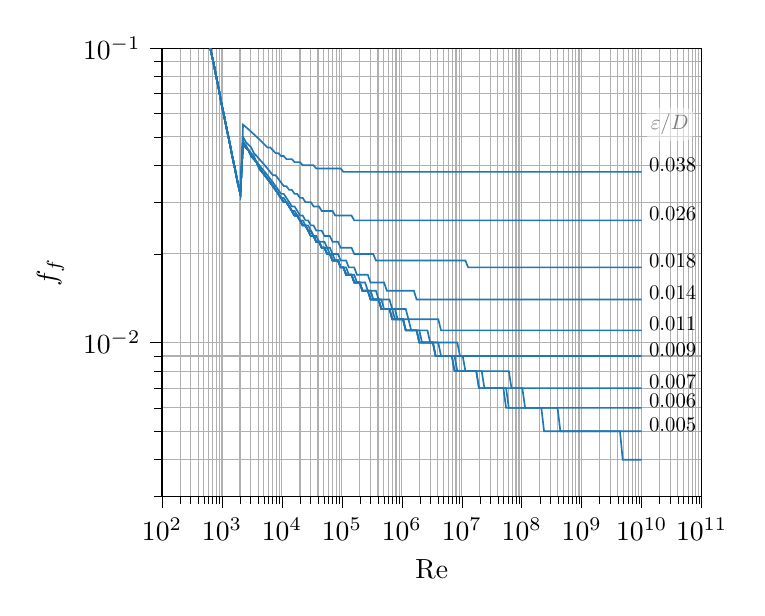 % This file was created by tikzplotlib v0.9.2.
\begin{tikzpicture}

\definecolor{color0}{rgb}{0.122,0.467,0.706}

\begin{axis}[
log basis x={10},
log basis y={10},
tick align=outside,
tick pos=left,
x grid style={white!69.02!black},
xlabel={Re},
xmajorgrids,
xmin=100, xmax=100000000000,
xminorgrids,
xmode=log,
xtick style={color=black},
y grid style={white!69.02!black},
ylabel={\(\displaystyle f_f\)},
ymajorgrids,
ymin=0.003, ymax=0.1,
yminorgrids,
ymode=log,
ytick style={color=black}
]
\addplot [semithick, color0]
table {%
10 6.4
11.098 5.767
12.316 5.197
13.667 4.683
15.167 4.22
16.832 3.802
18.679 3.426
20.729 3.087
23.004 2.782
25.529 2.507
28.331 2.259
31.44 2.036
34.891 1.834
38.72 1.653
42.97 1.489
47.686 1.342
52.92 1.209
58.728 1.09
65.173 0.982
72.326 0.885
80.264 0.797
89.074 0.719
98.85 0.647
109.699 0.583
121.738 0.526
135.099 0.474
149.927 0.427
166.382 0.385
184.642 0.347
204.907 0.312
227.397 0.281
252.354 0.254
280.05 0.229
310.787 0.206
344.896 0.186
382.749 0.167
424.757 0.151
471.375 0.136
523.11 0.122
580.523 0.11
644.236 0.099
714.943 0.09
793.41 0.081
880.488 0.073
977.124 0.065
1084.366 0.059
1203.378 0.053
1335.452 0.048
1482.021 0.043
1644.676 0.039
1825.183 0.035
2025.502 0.032
2247.806 0.048
2494.508 0.046
2768.287 0.045
3072.113 0.043
3409.285 0.042
3783.463 0.041
4198.707 0.039
4659.526 0.038
5170.92 0.037
5738.442 0.036
6368.25 0.035
7067.181 0.034
7842.822 0.033
8703.591 0.032
9658.832 0.031
10718.913 0.03
11895.341 0.03
13200.884 0.029
14649.714 0.028
16257.557 0.027
18041.864 0.027
20022.004 0.026
22219.469 0.025
24658.111 0.025
27364.4 0.024
30367.711 0.023
33700.643 0.023
37399.373 0.022
41504.048 0.022
46059.22 0.021
51114.335 0.021
56724.261 0.02
62949.89 0.02
69858.797 0.019
77525.975 0.019
86034.644 0.019
95477.161 0.018
105956.018 0.018
117584.955 0.017
130490.198 0.017
144811.823 0.017
160705.282 0.016
178343.088 0.016
197916.687 0.016
219638.537 0.015
243744.415 0.015
270495.973 0.015
300183.581 0.014
333129.479 0.014
369691.271 0.014
410265.811 0.014
455293.507 0.013
505263.107 0.013
560716.994 0.013
622257.084 0.013
690551.352 0.012
766341.087 0.012
850448.934 0.012
943787.828 0.012
1047370.898 0.012
1162322.469 0.011
1289890.261 0.011
1431458.938 0.011
1588565.129 0.011
1762914.118 0.011
1956398.344 0.01
2171117.946 0.01
2409403.56 0.01
2673841.616 0.01
2967302.408 0.01
3292971.255 0.01
3654383.071 0.009
4055460.736 0.009
4500557.676 0.009
4994505.116 0.009
5542664.521 0.009
6150985.789 0.009
6826071.834 0.009
7575250.259 0.008
8406652.886 0.008
9329304.026 0.008
10353218.433 0.008
11489510.002 0.008
12750512.407 0.008
14149912.974 0.008
15702901.247 0.008
17426333.86 0.008
19338917.505 0.007
21461411.979 0.007
23816855.52 0.007
26430814.87 0.007
29331662.784 0.007
32550885.998 0.007
36123426.997 0.007
40088063.289 0.007
44487828.311 0.007
49370478.528 0.007
54789011.796 0.006
60802242.616 0.006
67475440.531 0.006
74881038.576 0.006
83099419.494 0.006
92219788.233 0.006
102341140.211 0.006
113573335.834 0.006
126038292.968 0.006
139871310.265 0.006
155222535.743 0.006
172258596.54 0.006
191164407.539 0.006
212145178.491 0.006
235428641.432 0.005
261267522.556 0.005
289942285.388 0.005
321764175.025 0.005
357078596.49 0.005
396268863.87 0.005
439760360.93 0.005
488025158.365 0.005
541587137.808 0.005
601027678.207 0.005
666991966.303 0.005
740195999.692 0.005
821434358.492 0.005
911588829.975 0.005
1011637979.766 0.005
1122667773.511 0.005
1245883364.295 0.005
1382622173.765 0.005
1534368408.93 0.005
1702769172.226 0.005
1889652339.691 0.005
2097046401.323 0.005
2327202478.96 0.005
2582618760.683 0.005
2866067616.948 0.005
3180625692.794 0.005
3529707302.731 0.005
3917101490.809 0.005
4347013158.125 0.005
4824108704.165 0.004
5353566677.411 0.004
5941133984.965 0.004
6593188271.334 0.004
7316807143.427 0.004
8119844993.184 0.004
9011018251.665 0.004
10000000000 0.004
};
\addplot [semithick, color0]
table {%
10 6.4
11.098 5.767
12.316 5.197
13.667 4.683
15.167 4.22
16.832 3.802
18.679 3.426
20.729 3.087
23.004 2.782
25.529 2.507
28.331 2.259
31.44 2.036
34.891 1.834
38.72 1.653
42.97 1.489
47.686 1.342
52.92 1.209
58.728 1.09
65.173 0.982
72.326 0.885
80.264 0.797
89.074 0.719
98.85 0.647
109.699 0.583
121.738 0.526
135.099 0.474
149.927 0.427
166.382 0.385
184.642 0.347
204.907 0.312
227.397 0.281
252.354 0.254
280.05 0.229
310.787 0.206
344.896 0.186
382.749 0.167
424.757 0.151
471.375 0.136
523.11 0.122
580.523 0.11
644.236 0.099
714.943 0.09
793.41 0.081
880.488 0.073
977.124 0.065
1084.366 0.059
1203.378 0.053
1335.452 0.048
1482.021 0.043
1644.676 0.039
1825.183 0.035
2025.502 0.032
2247.806 0.048
2494.508 0.046
2768.287 0.045
3072.113 0.043
3409.285 0.042
3783.463 0.041
4198.707 0.039
4659.526 0.038
5170.92 0.037
5738.442 0.036
6368.25 0.035
7067.181 0.034
7842.822 0.033
8703.591 0.032
9658.832 0.031
10718.913 0.03
11895.341 0.03
13200.884 0.029
14649.714 0.028
16257.557 0.027
18041.864 0.027
20022.004 0.026
22219.469 0.025
24658.111 0.025
27364.4 0.024
30367.711 0.023
33700.643 0.023
37399.373 0.022
41504.048 0.022
46059.22 0.021
51114.335 0.021
56724.261 0.02
62949.89 0.02
69858.797 0.019
77525.975 0.019
86034.644 0.019
95477.161 0.018
105956.018 0.018
117584.955 0.017
130490.198 0.017
144811.823 0.017
160705.282 0.016
178343.088 0.016
197916.687 0.016
219638.537 0.015
243744.415 0.015
270495.973 0.015
300183.581 0.014
333129.479 0.014
369691.271 0.014
410265.811 0.014
455293.507 0.013
505263.107 0.013
560716.994 0.013
622257.084 0.013
690551.352 0.012
766341.087 0.012
850448.934 0.012
943787.828 0.012
1047370.898 0.012
1162322.469 0.011
1289890.261 0.011
1431458.938 0.011
1588565.129 0.011
1762914.118 0.011
1956398.344 0.01
2171117.946 0.01
2409403.56 0.01
2673841.616 0.01
2967302.408 0.01
3292971.255 0.01
3654383.071 0.009
4055460.736 0.009
4500557.676 0.009
4994505.116 0.009
5542664.521 0.009
6150985.789 0.009
6826071.834 0.009
7575250.259 0.008
8406652.886 0.008
9329304.026 0.008
10353218.433 0.008
11489510.002 0.008
12750512.407 0.008
14149912.974 0.008
15702901.247 0.008
17426333.86 0.008
19338917.505 0.007
21461411.979 0.007
23816855.52 0.007
26430814.87 0.007
29331662.784 0.007
32550885.998 0.007
36123426.997 0.007
40088063.289 0.007
44487828.311 0.007
49370478.528 0.007
54789011.796 0.007
60802242.616 0.006
67475440.531 0.006
74881038.576 0.006
83099419.494 0.006
92219788.233 0.006
102341140.211 0.006
113573335.834 0.006
126038292.968 0.006
139871310.265 0.006
155222535.743 0.006
172258596.54 0.006
191164407.539 0.006
212145178.491 0.006
235428641.432 0.006
261267522.556 0.006
289942285.388 0.006
321764175.025 0.006
357078596.49 0.006
396268863.87 0.006
439760360.93 0.005
488025158.365 0.005
541587137.808 0.005
601027678.207 0.005
666991966.303 0.005
740195999.692 0.005
821434358.492 0.005
911588829.975 0.005
1011637979.766 0.005
1122667773.511 0.005
1245883364.295 0.005
1382622173.765 0.005
1534368408.93 0.005
1702769172.226 0.005
1889652339.691 0.005
2097046401.323 0.005
2327202478.96 0.005
2582618760.683 0.005
2866067616.948 0.005
3180625692.794 0.005
3529707302.731 0.005
3917101490.809 0.005
4347013158.125 0.005
4824108704.165 0.005
5353566677.411 0.005
5941133984.965 0.005
6593188271.334 0.005
7316807143.427 0.005
8119844993.184 0.005
9011018251.665 0.005
10000000000 0.005
};
\addplot [semithick, color0]
table {%
10 6.4
11.098 5.767
12.316 5.197
13.667 4.683
15.167 4.22
16.832 3.802
18.679 3.426
20.729 3.087
23.004 2.782
25.529 2.507
28.331 2.259
31.44 2.036
34.891 1.834
38.72 1.653
42.97 1.489
47.686 1.342
52.92 1.209
58.728 1.09
65.173 0.982
72.326 0.885
80.264 0.797
89.074 0.719
98.85 0.647
109.699 0.583
121.738 0.526
135.099 0.474
149.927 0.427
166.382 0.385
184.642 0.347
204.907 0.312
227.397 0.281
252.354 0.254
280.05 0.229
310.787 0.206
344.896 0.186
382.749 0.167
424.757 0.151
471.375 0.136
523.11 0.122
580.523 0.11
644.236 0.099
714.943 0.09
793.41 0.081
880.488 0.073
977.124 0.065
1084.366 0.059
1203.378 0.053
1335.452 0.048
1482.021 0.043
1644.676 0.039
1825.183 0.035
2025.502 0.032
2247.806 0.048
2494.508 0.046
2768.287 0.045
3072.113 0.043
3409.285 0.042
3783.463 0.041
4198.707 0.039
4659.526 0.038
5170.92 0.037
5738.442 0.036
6368.25 0.035
7067.181 0.034
7842.822 0.033
8703.591 0.032
9658.832 0.031
10718.913 0.03
11895.341 0.03
13200.884 0.029
14649.714 0.028
16257.557 0.027
18041.864 0.027
20022.004 0.026
22219.469 0.025
24658.111 0.025
27364.4 0.024
30367.711 0.023
33700.643 0.023
37399.373 0.022
41504.048 0.022
46059.22 0.021
51114.335 0.021
56724.261 0.02
62949.89 0.02
69858.797 0.019
77525.975 0.019
86034.644 0.019
95477.161 0.018
105956.018 0.018
117584.955 0.017
130490.198 0.017
144811.823 0.017
160705.282 0.016
178343.088 0.016
197916.687 0.016
219638.537 0.015
243744.415 0.015
270495.973 0.015
300183.581 0.014
333129.479 0.014
369691.271 0.014
410265.811 0.014
455293.507 0.013
505263.107 0.013
560716.994 0.013
622257.084 0.013
690551.352 0.012
766341.087 0.012
850448.934 0.012
943787.828 0.012
1047370.898 0.012
1162322.469 0.011
1289890.261 0.011
1431458.938 0.011
1588565.129 0.011
1762914.118 0.011
1956398.344 0.01
2171117.946 0.01
2409403.56 0.01
2673841.616 0.01
2967302.408 0.01
3292971.255 0.01
3654383.071 0.009
4055460.736 0.009
4500557.676 0.009
4994505.116 0.009
5542664.521 0.009
6150985.789 0.009
6826071.834 0.009
7575250.259 0.009
8406652.886 0.008
9329304.026 0.008
10353218.433 0.008
11489510.002 0.008
12750512.407 0.008
14149912.974 0.008
15702901.247 0.008
17426333.86 0.008
19338917.505 0.008
21461411.979 0.008
23816855.52 0.007
26430814.87 0.007
29331662.784 0.007
32550885.998 0.007
36123426.997 0.007
40088063.289 0.007
44487828.311 0.007
49370478.528 0.007
54789011.796 0.007
60802242.616 0.007
67475440.531 0.007
74881038.576 0.007
83099419.494 0.007
92219788.233 0.007
102341140.211 0.007
113573335.834 0.006
126038292.968 0.006
139871310.265 0.006
155222535.743 0.006
172258596.54 0.006
191164407.539 0.006
212145178.491 0.006
235428641.432 0.006
261267522.556 0.006
289942285.388 0.006
321764175.025 0.006
357078596.49 0.006
396268863.87 0.006
439760360.93 0.006
488025158.365 0.006
541587137.808 0.006
601027678.207 0.006
666991966.303 0.006
740195999.692 0.006
821434358.492 0.006
911588829.975 0.006
1011637979.766 0.006
1122667773.511 0.006
1245883364.295 0.006
1382622173.765 0.006
1534368408.93 0.006
1702769172.226 0.006
1889652339.691 0.006
2097046401.323 0.006
2327202478.96 0.006
2582618760.683 0.006
2866067616.948 0.006
3180625692.794 0.006
3529707302.731 0.006
3917101490.809 0.006
4347013158.125 0.006
4824108704.165 0.006
5353566677.411 0.006
5941133984.965 0.006
6593188271.334 0.006
7316807143.427 0.006
8119844993.184 0.006
9011018251.665 0.006
10000000000 0.006
};
\addplot [semithick, color0]
table {%
10 6.4
11.098 5.767
12.316 5.197
13.667 4.683
15.167 4.22
16.832 3.802
18.679 3.426
20.729 3.087
23.004 2.782
25.529 2.507
28.331 2.259
31.44 2.036
34.891 1.834
38.72 1.653
42.97 1.489
47.686 1.342
52.92 1.209
58.728 1.09
65.173 0.982
72.326 0.885
80.264 0.797
89.074 0.719
98.85 0.647
109.699 0.583
121.738 0.526
135.099 0.474
149.927 0.427
166.382 0.385
184.642 0.347
204.907 0.312
227.397 0.281
252.354 0.254
280.05 0.229
310.787 0.206
344.896 0.186
382.749 0.167
424.757 0.151
471.375 0.136
523.11 0.122
580.523 0.11
644.236 0.099
714.943 0.09
793.41 0.081
880.488 0.073
977.124 0.065
1084.366 0.059
1203.378 0.053
1335.452 0.048
1482.021 0.043
1644.676 0.039
1825.183 0.035
2025.502 0.032
2247.806 0.048
2494.508 0.046
2768.287 0.045
3072.113 0.043
3409.285 0.042
3783.463 0.041
4198.707 0.039
4659.526 0.038
5170.92 0.037
5738.442 0.036
6368.25 0.035
7067.181 0.034
7842.822 0.033
8703.591 0.032
9658.832 0.031
10718.913 0.03
11895.341 0.03
13200.884 0.029
14649.714 0.028
16257.557 0.027
18041.864 0.027
20022.004 0.026
22219.469 0.025
24658.111 0.025
27364.4 0.024
30367.711 0.023
33700.643 0.023
37399.373 0.022
41504.048 0.022
46059.22 0.021
51114.335 0.021
56724.261 0.02
62949.89 0.02
69858.797 0.019
77525.975 0.019
86034.644 0.019
95477.161 0.018
105956.018 0.018
117584.955 0.017
130490.198 0.017
144811.823 0.017
160705.282 0.016
178343.088 0.016
197916.687 0.016
219638.537 0.015
243744.415 0.015
270495.973 0.015
300183.581 0.015
333129.479 0.014
369691.271 0.014
410265.811 0.014
455293.507 0.013
505263.107 0.013
560716.994 0.013
622257.084 0.013
690551.352 0.013
766341.087 0.012
850448.934 0.012
943787.828 0.012
1047370.898 0.012
1162322.469 0.011
1289890.261 0.011
1431458.938 0.011
1588565.129 0.011
1762914.118 0.011
1956398.344 0.011
2171117.946 0.01
2409403.56 0.01
2673841.616 0.01
2967302.408 0.01
3292971.255 0.01
3654383.071 0.01
4055460.736 0.01
4500557.676 0.009
4994505.116 0.009
5542664.521 0.009
6150985.789 0.009
6826071.834 0.009
7575250.259 0.009
8406652.886 0.009
9329304.026 0.009
10353218.433 0.009
11489510.002 0.008
12750512.407 0.008
14149912.974 0.008
15702901.247 0.008
17426333.86 0.008
19338917.505 0.008
21461411.979 0.008
23816855.52 0.008
26430814.87 0.008
29331662.784 0.008
32550885.998 0.008
36123426.997 0.008
40088063.289 0.008
44487828.311 0.008
49370478.528 0.008
54789011.796 0.008
60802242.616 0.008
67475440.531 0.007
74881038.576 0.007
83099419.494 0.007
92219788.233 0.007
102341140.211 0.007
113573335.834 0.007
126038292.968 0.007
139871310.265 0.007
155222535.743 0.007
172258596.54 0.007
191164407.539 0.007
212145178.491 0.007
235428641.432 0.007
261267522.556 0.007
289942285.388 0.007
321764175.025 0.007
357078596.49 0.007
396268863.87 0.007
439760360.93 0.007
488025158.365 0.007
541587137.808 0.007
601027678.207 0.007
666991966.303 0.007
740195999.692 0.007
821434358.492 0.007
911588829.975 0.007
1011637979.766 0.007
1122667773.511 0.007
1245883364.295 0.007
1382622173.765 0.007
1534368408.93 0.007
1702769172.226 0.007
1889652339.691 0.007
2097046401.323 0.007
2327202478.96 0.007
2582618760.683 0.007
2866067616.948 0.007
3180625692.794 0.007
3529707302.731 0.007
3917101490.809 0.007
4347013158.125 0.007
4824108704.165 0.007
5353566677.411 0.007
5941133984.965 0.007
6593188271.334 0.007
7316807143.427 0.007
8119844993.184 0.007
9011018251.665 0.007
10000000000 0.007
};
\addplot [semithick, color0]
table {%
10 6.4
11.098 5.767
12.316 5.197
13.667 4.683
15.167 4.22
16.832 3.802
18.679 3.426
20.729 3.087
23.004 2.782
25.529 2.507
28.331 2.259
31.44 2.036
34.891 1.834
38.72 1.653
42.97 1.489
47.686 1.342
52.92 1.209
58.728 1.09
65.173 0.982
72.326 0.885
80.264 0.797
89.074 0.719
98.85 0.647
109.699 0.583
121.738 0.526
135.099 0.474
149.927 0.427
166.382 0.385
184.642 0.347
204.907 0.312
227.397 0.281
252.354 0.254
280.05 0.229
310.787 0.206
344.896 0.186
382.749 0.167
424.757 0.151
471.375 0.136
523.11 0.122
580.523 0.11
644.236 0.099
714.943 0.09
793.41 0.081
880.488 0.073
977.124 0.065
1084.366 0.059
1203.378 0.053
1335.452 0.048
1482.021 0.043
1644.676 0.039
1825.183 0.035
2025.502 0.032
2247.806 0.048
2494.508 0.046
2768.287 0.045
3072.113 0.043
3409.285 0.042
3783.463 0.041
4198.707 0.039
4659.526 0.038
5170.92 0.037
5738.442 0.036
6368.25 0.035
7067.181 0.034
7842.822 0.033
8703.591 0.032
9658.832 0.031
10718.913 0.03
11895.341 0.03
13200.884 0.029
14649.714 0.028
16257.557 0.027
18041.864 0.027
20022.004 0.026
22219.469 0.025
24658.111 0.025
27364.4 0.024
30367.711 0.023
33700.643 0.023
37399.373 0.022
41504.048 0.022
46059.22 0.021
51114.335 0.021
56724.261 0.02
62949.89 0.02
69858.797 0.019
77525.975 0.019
86034.644 0.019
95477.161 0.018
105956.018 0.018
117584.955 0.017
130490.198 0.017
144811.823 0.017
160705.282 0.016
178343.088 0.016
197916.687 0.016
219638.537 0.015
243744.415 0.015
270495.973 0.015
300183.581 0.015
333129.479 0.014
369691.271 0.014
410265.811 0.014
455293.507 0.014
505263.107 0.013
560716.994 0.013
622257.084 0.013
690551.352 0.013
766341.087 0.013
850448.934 0.012
943787.828 0.012
1047370.898 0.012
1162322.469 0.012
1289890.261 0.012
1431458.938 0.011
1588565.129 0.011
1762914.118 0.011
1956398.344 0.011
2171117.946 0.011
2409403.56 0.011
2673841.616 0.011
2967302.408 0.01
3292971.255 0.01
3654383.071 0.01
4055460.736 0.01
4500557.676 0.01
4994505.116 0.01
5542664.521 0.01
6150985.789 0.01
6826071.834 0.01
7575250.259 0.01
8406652.886 0.01
9329304.026 0.009
10353218.433 0.009
11489510.002 0.009
12750512.407 0.009
14149912.974 0.009
15702901.247 0.009
17426333.86 0.009
19338917.505 0.009
21461411.979 0.009
23816855.52 0.009
26430814.87 0.009
29331662.784 0.009
32550885.998 0.009
36123426.997 0.009
40088063.289 0.009
44487828.311 0.009
49370478.528 0.009
54789011.796 0.009
60802242.616 0.009
67475440.531 0.009
74881038.576 0.009
83099419.494 0.009
92219788.233 0.009
102341140.211 0.009
113573335.834 0.009
126038292.968 0.009
139871310.265 0.009
155222535.743 0.009
172258596.54 0.009
191164407.539 0.009
212145178.491 0.009
235428641.432 0.009
261267522.556 0.009
289942285.388 0.009
321764175.025 0.009
357078596.49 0.009
396268863.87 0.009
439760360.93 0.009
488025158.365 0.009
541587137.808 0.009
601027678.207 0.009
666991966.303 0.009
740195999.692 0.009
821434358.492 0.009
911588829.975 0.009
1011637979.766 0.009
1122667773.511 0.009
1245883364.295 0.009
1382622173.765 0.009
1534368408.93 0.009
1702769172.226 0.009
1889652339.691 0.009
2097046401.323 0.009
2327202478.96 0.009
2582618760.683 0.009
2866067616.948 0.009
3180625692.794 0.009
3529707302.731 0.009
3917101490.809 0.009
4347013158.125 0.009
4824108704.165 0.009
5353566677.411 0.009
5941133984.965 0.009
6593188271.334 0.009
7316807143.427 0.009
8119844993.184 0.009
9011018251.665 0.009
10000000000 0.009
};
\addplot [semithick, color0]
table {%
10 6.4
11.098 5.767
12.316 5.197
13.667 4.683
15.167 4.22
16.832 3.802
18.679 3.426
20.729 3.087
23.004 2.782
25.529 2.507
28.331 2.259
31.44 2.036
34.891 1.834
38.72 1.653
42.97 1.489
47.686 1.342
52.92 1.209
58.728 1.09
65.173 0.982
72.326 0.885
80.264 0.797
89.074 0.719
98.85 0.647
109.699 0.583
121.738 0.526
135.099 0.474
149.927 0.427
166.382 0.385
184.642 0.347
204.907 0.312
227.397 0.281
252.354 0.254
280.05 0.229
310.787 0.206
344.896 0.186
382.749 0.167
424.757 0.151
471.375 0.136
523.11 0.122
580.523 0.11
644.236 0.099
714.943 0.09
793.41 0.081
880.488 0.073
977.124 0.065
1084.366 0.059
1203.378 0.053
1335.452 0.048
1482.021 0.043
1644.676 0.039
1825.183 0.035
2025.502 0.032
2247.806 0.048
2494.508 0.046
2768.287 0.045
3072.113 0.043
3409.285 0.042
3783.463 0.041
4198.707 0.039
4659.526 0.038
5170.92 0.037
5738.442 0.036
6368.25 0.035
7067.181 0.034
7842.822 0.033
8703.591 0.032
9658.832 0.031
10718.913 0.03
11895.341 0.03
13200.884 0.029
14649.714 0.028
16257.557 0.027
18041.864 0.027
20022.004 0.026
22219.469 0.025
24658.111 0.025
27364.4 0.024
30367.711 0.024
33700.643 0.023
37399.373 0.022
41504.048 0.022
46059.22 0.021
51114.335 0.021
56724.261 0.021
62949.89 0.02
69858.797 0.02
77525.975 0.019
86034.644 0.019
95477.161 0.018
105956.018 0.018
117584.955 0.018
130490.198 0.017
144811.823 0.017
160705.282 0.017
178343.088 0.016
197916.687 0.016
219638.537 0.016
243744.415 0.016
270495.973 0.015
300183.581 0.015
333129.479 0.015
369691.271 0.015
410265.811 0.014
455293.507 0.014
505263.107 0.014
560716.994 0.014
622257.084 0.014
690551.352 0.013
766341.087 0.013
850448.934 0.013
943787.828 0.013
1047370.898 0.013
1162322.469 0.013
1289890.261 0.012
1431458.938 0.012
1588565.129 0.012
1762914.118 0.012
1956398.344 0.012
2171117.946 0.012
2409403.56 0.012
2673841.616 0.012
2967302.408 0.012
3292971.255 0.012
3654383.071 0.012
4055460.736 0.012
4500557.676 0.011
4994505.116 0.011
5542664.521 0.011
6150985.789 0.011
6826071.834 0.011
7575250.259 0.011
8406652.886 0.011
9329304.026 0.011
10353218.433 0.011
11489510.002 0.011
12750512.407 0.011
14149912.974 0.011
15702901.247 0.011
17426333.86 0.011
19338917.505 0.011
21461411.979 0.011
23816855.52 0.011
26430814.87 0.011
29331662.784 0.011
32550885.998 0.011
36123426.997 0.011
40088063.289 0.011
44487828.311 0.011
49370478.528 0.011
54789011.796 0.011
60802242.616 0.011
67475440.531 0.011
74881038.576 0.011
83099419.494 0.011
92219788.233 0.011
102341140.211 0.011
113573335.834 0.011
126038292.968 0.011
139871310.265 0.011
155222535.743 0.011
172258596.54 0.011
191164407.539 0.011
212145178.491 0.011
235428641.432 0.011
261267522.556 0.011
289942285.388 0.011
321764175.025 0.011
357078596.49 0.011
396268863.87 0.011
439760360.93 0.011
488025158.365 0.011
541587137.808 0.011
601027678.207 0.011
666991966.303 0.011
740195999.692 0.011
821434358.492 0.011
911588829.975 0.011
1011637979.766 0.011
1122667773.511 0.011
1245883364.295 0.011
1382622173.765 0.011
1534368408.93 0.011
1702769172.226 0.011
1889652339.691 0.011
2097046401.323 0.011
2327202478.96 0.011
2582618760.683 0.011
2866067616.948 0.011
3180625692.794 0.011
3529707302.731 0.011
3917101490.809 0.011
4347013158.125 0.011
4824108704.165 0.011
5353566677.411 0.011
5941133984.965 0.011
6593188271.334 0.011
7316807143.427 0.011
8119844993.184 0.011
9011018251.665 0.011
10000000000 0.011
};
\addplot [semithick, color0]
table {%
10 6.4
11.098 5.767
12.316 5.197
13.667 4.683
15.167 4.22
16.832 3.802
18.679 3.426
20.729 3.087
23.004 2.782
25.529 2.507
28.331 2.259
31.44 2.036
34.891 1.834
38.72 1.653
42.97 1.489
47.686 1.342
52.92 1.209
58.728 1.09
65.173 0.982
72.326 0.885
80.264 0.797
89.074 0.719
98.85 0.647
109.699 0.583
121.738 0.526
135.099 0.474
149.927 0.427
166.382 0.385
184.642 0.347
204.907 0.312
227.397 0.281
252.354 0.254
280.05 0.229
310.787 0.206
344.896 0.186
382.749 0.167
424.757 0.151
471.375 0.136
523.11 0.122
580.523 0.11
644.236 0.099
714.943 0.09
793.41 0.081
880.488 0.073
977.124 0.065
1084.366 0.059
1203.378 0.053
1335.452 0.048
1482.021 0.043
1644.676 0.039
1825.183 0.035
2025.502 0.032
2247.806 0.048
2494.508 0.046
2768.287 0.045
3072.113 0.043
3409.285 0.042
3783.463 0.041
4198.707 0.04
4659.526 0.038
5170.92 0.037
5738.442 0.036
6368.25 0.035
7067.181 0.034
7842.822 0.033
8703.591 0.032
9658.832 0.031
10718.913 0.031
11895.341 0.03
13200.884 0.029
14649.714 0.028
16257.557 0.028
18041.864 0.027
20022.004 0.026
22219.469 0.026
24658.111 0.025
27364.4 0.025
30367.711 0.024
33700.643 0.023
37399.373 0.023
41504.048 0.022
46059.22 0.022
51114.335 0.022
56724.261 0.021
62949.89 0.021
69858.797 0.02
77525.975 0.02
86034.644 0.02
95477.161 0.019
105956.018 0.019
117584.955 0.019
130490.198 0.018
144811.823 0.018
160705.282 0.018
178343.088 0.017
197916.687 0.017
219638.537 0.017
243744.415 0.017
270495.973 0.017
300183.581 0.016
333129.479 0.016
369691.271 0.016
410265.811 0.016
455293.507 0.016
505263.107 0.016
560716.994 0.015
622257.084 0.015
690551.352 0.015
766341.087 0.015
850448.934 0.015
943787.828 0.015
1047370.898 0.015
1162322.469 0.015
1289890.261 0.015
1431458.938 0.015
1588565.129 0.015
1762914.118 0.014
1956398.344 0.014
2171117.946 0.014
2409403.56 0.014
2673841.616 0.014
2967302.408 0.014
3292971.255 0.014
3654383.071 0.014
4055460.736 0.014
4500557.676 0.014
4994505.116 0.014
5542664.521 0.014
6150985.789 0.014
6826071.834 0.014
7575250.259 0.014
8406652.886 0.014
9329304.026 0.014
10353218.433 0.014
11489510.002 0.014
12750512.407 0.014
14149912.974 0.014
15702901.247 0.014
17426333.86 0.014
19338917.505 0.014
21461411.979 0.014
23816855.52 0.014
26430814.87 0.014
29331662.784 0.014
32550885.998 0.014
36123426.997 0.014
40088063.289 0.014
44487828.311 0.014
49370478.528 0.014
54789011.796 0.014
60802242.616 0.014
67475440.531 0.014
74881038.576 0.014
83099419.494 0.014
92219788.233 0.014
102341140.211 0.014
113573335.834 0.014
126038292.968 0.014
139871310.265 0.014
155222535.743 0.014
172258596.54 0.014
191164407.539 0.014
212145178.491 0.014
235428641.432 0.014
261267522.556 0.014
289942285.388 0.014
321764175.025 0.014
357078596.49 0.014
396268863.87 0.014
439760360.93 0.014
488025158.365 0.014
541587137.808 0.014
601027678.207 0.014
666991966.303 0.014
740195999.692 0.014
821434358.492 0.014
911588829.975 0.014
1011637979.766 0.014
1122667773.511 0.014
1245883364.295 0.014
1382622173.765 0.014
1534368408.93 0.014
1702769172.226 0.014
1889652339.691 0.014
2097046401.323 0.014
2327202478.96 0.014
2582618760.683 0.014
2866067616.948 0.014
3180625692.794 0.014
3529707302.731 0.014
3917101490.809 0.014
4347013158.125 0.014
4824108704.165 0.014
5353566677.411 0.014
5941133984.965 0.014
6593188271.334 0.014
7316807143.427 0.014
8119844993.184 0.014
9011018251.665 0.014
10000000000 0.014
};
\addplot [semithick, color0]
table {%
10 6.4
11.098 5.767
12.316 5.197
13.667 4.683
15.167 4.22
16.832 3.802
18.679 3.426
20.729 3.087
23.004 2.782
25.529 2.507
28.331 2.259
31.44 2.036
34.891 1.834
38.72 1.653
42.97 1.489
47.686 1.342
52.92 1.209
58.728 1.09
65.173 0.982
72.326 0.885
80.264 0.797
89.074 0.719
98.85 0.647
109.699 0.583
121.738 0.526
135.099 0.474
149.927 0.427
166.382 0.385
184.642 0.347
204.907 0.312
227.397 0.281
252.354 0.254
280.05 0.229
310.787 0.206
344.896 0.186
382.749 0.167
424.757 0.151
471.375 0.136
523.11 0.122
580.523 0.11
644.236 0.099
714.943 0.09
793.41 0.081
880.488 0.073
977.124 0.065
1084.366 0.059
1203.378 0.053
1335.452 0.048
1482.021 0.043
1644.676 0.039
1825.183 0.035
2025.502 0.032
2247.806 0.048
2494.508 0.047
2768.287 0.045
3072.113 0.044
3409.285 0.043
3783.463 0.041
4198.707 0.04
4659.526 0.039
5170.92 0.038
5738.442 0.037
6368.25 0.036
7067.181 0.035
7842.822 0.034
8703.591 0.033
9658.832 0.032
10718.913 0.032
11895.341 0.031
13200.884 0.03
14649.714 0.029
16257.557 0.029
18041.864 0.028
20022.004 0.027
22219.469 0.027
24658.111 0.026
27364.4 0.026
30367.711 0.025
33700.643 0.025
37399.373 0.024
41504.048 0.024
46059.22 0.024
51114.335 0.023
56724.261 0.023
62949.89 0.023
69858.797 0.022
77525.975 0.022
86034.644 0.022
95477.161 0.021
105956.018 0.021
117584.955 0.021
130490.198 0.021
144811.823 0.021
160705.282 0.02
178343.088 0.02
197916.687 0.02
219638.537 0.02
243744.415 0.02
270495.973 0.02
300183.581 0.02
333129.479 0.02
369691.271 0.019
410265.811 0.019
455293.507 0.019
505263.107 0.019
560716.994 0.019
622257.084 0.019
690551.352 0.019
766341.087 0.019
850448.934 0.019
943787.828 0.019
1047370.898 0.019
1162322.469 0.019
1289890.261 0.019
1431458.938 0.019
1588565.129 0.019
1762914.118 0.019
1956398.344 0.019
2171117.946 0.019
2409403.56 0.019
2673841.616 0.019
2967302.408 0.019
3292971.255 0.019
3654383.071 0.019
4055460.736 0.019
4500557.676 0.019
4994505.116 0.019
5542664.521 0.019
6150985.789 0.019
6826071.834 0.019
7575250.259 0.019
8406652.886 0.019
9329304.026 0.019
10353218.433 0.019
11489510.002 0.019
12750512.407 0.018
14149912.974 0.018
15702901.247 0.018
17426333.86 0.018
19338917.505 0.018
21461411.979 0.018
23816855.52 0.018
26430814.87 0.018
29331662.784 0.018
32550885.998 0.018
36123426.997 0.018
40088063.289 0.018
44487828.311 0.018
49370478.528 0.018
54789011.796 0.018
60802242.616 0.018
67475440.531 0.018
74881038.576 0.018
83099419.494 0.018
92219788.233 0.018
102341140.211 0.018
113573335.834 0.018
126038292.968 0.018
139871310.265 0.018
155222535.743 0.018
172258596.54 0.018
191164407.539 0.018
212145178.491 0.018
235428641.432 0.018
261267522.556 0.018
289942285.388 0.018
321764175.025 0.018
357078596.49 0.018
396268863.87 0.018
439760360.93 0.018
488025158.365 0.018
541587137.808 0.018
601027678.207 0.018
666991966.303 0.018
740195999.692 0.018
821434358.492 0.018
911588829.975 0.018
1011637979.766 0.018
1122667773.511 0.018
1245883364.295 0.018
1382622173.765 0.018
1534368408.93 0.018
1702769172.226 0.018
1889652339.691 0.018
2097046401.323 0.018
2327202478.96 0.018
2582618760.683 0.018
2866067616.948 0.018
3180625692.794 0.018
3529707302.731 0.018
3917101490.809 0.018
4347013158.125 0.018
4824108704.165 0.018
5353566677.411 0.018
5941133984.965 0.018
6593188271.334 0.018
7316807143.427 0.018
8119844993.184 0.018
9011018251.665 0.018
10000000000 0.018
};
\addplot [semithick, color0]
table {%
10 6.4
11.098 5.767
12.316 5.197
13.667 4.683
15.167 4.22
16.832 3.802
18.679 3.426
20.729 3.087
23.004 2.782
25.529 2.507
28.331 2.259
31.44 2.036
34.891 1.834
38.72 1.653
42.97 1.489
47.686 1.342
52.92 1.209
58.728 1.09
65.173 0.982
72.326 0.885
80.264 0.797
89.074 0.719
98.85 0.647
109.699 0.583
121.738 0.526
135.099 0.474
149.927 0.427
166.382 0.385
184.642 0.347
204.907 0.312
227.397 0.281
252.354 0.254
280.05 0.229
310.787 0.206
344.896 0.186
382.749 0.167
424.757 0.151
471.375 0.136
523.11 0.122
580.523 0.11
644.236 0.099
714.943 0.09
793.41 0.081
880.488 0.073
977.124 0.065
1084.366 0.059
1203.378 0.053
1335.452 0.048
1482.021 0.043
1644.676 0.039
1825.183 0.035
2025.502 0.032
2247.806 0.05
2494.508 0.048
2768.287 0.047
3072.113 0.046
3409.285 0.044
3783.463 0.043
4198.707 0.042
4659.526 0.041
5170.92 0.04
5738.442 0.039
6368.25 0.038
7067.181 0.037
7842.822 0.037
8703.591 0.036
9658.832 0.035
10718.913 0.034
11895.341 0.034
13200.884 0.033
14649.714 0.033
16257.557 0.032
18041.864 0.032
20022.004 0.031
22219.469 0.031
24658.111 0.03
27364.4 0.03
30367.711 0.03
33700.643 0.029
37399.373 0.029
41504.048 0.029
46059.22 0.028
51114.335 0.028
56724.261 0.028
62949.89 0.028
69858.797 0.028
77525.975 0.027
86034.644 0.027
95477.161 0.027
105956.018 0.027
117584.955 0.027
130490.198 0.027
144811.823 0.027
160705.282 0.026
178343.088 0.026
197916.687 0.026
219638.537 0.026
243744.415 0.026
270495.973 0.026
300183.581 0.026
333129.479 0.026
369691.271 0.026
410265.811 0.026
455293.507 0.026
505263.107 0.026
560716.994 0.026
622257.084 0.026
690551.352 0.026
766341.087 0.026
850448.934 0.026
943787.828 0.026
1047370.898 0.026
1162322.469 0.026
1289890.261 0.026
1431458.938 0.026
1588565.129 0.026
1762914.118 0.026
1956398.344 0.026
2171117.946 0.026
2409403.56 0.026
2673841.616 0.026
2967302.408 0.026
3292971.255 0.026
3654383.071 0.026
4055460.736 0.026
4500557.676 0.026
4994505.116 0.026
5542664.521 0.026
6150985.789 0.026
6826071.834 0.026
7575250.259 0.026
8406652.886 0.026
9329304.026 0.026
10353218.433 0.026
11489510.002 0.026
12750512.407 0.026
14149912.974 0.026
15702901.247 0.026
17426333.86 0.026
19338917.505 0.026
21461411.979 0.026
23816855.52 0.026
26430814.87 0.026
29331662.784 0.026
32550885.998 0.026
36123426.997 0.026
40088063.289 0.026
44487828.311 0.026
49370478.528 0.026
54789011.796 0.026
60802242.616 0.026
67475440.531 0.026
74881038.576 0.026
83099419.494 0.026
92219788.233 0.026
102341140.211 0.026
113573335.834 0.026
126038292.968 0.026
139871310.265 0.026
155222535.743 0.026
172258596.54 0.026
191164407.539 0.026
212145178.491 0.026
235428641.432 0.026
261267522.556 0.026
289942285.388 0.026
321764175.025 0.026
357078596.49 0.026
396268863.87 0.026
439760360.93 0.026
488025158.365 0.026
541587137.808 0.026
601027678.207 0.026
666991966.303 0.026
740195999.692 0.026
821434358.492 0.026
911588829.975 0.026
1011637979.766 0.026
1122667773.511 0.026
1245883364.295 0.026
1382622173.765 0.026
1534368408.93 0.026
1702769172.226 0.026
1889652339.691 0.026
2097046401.323 0.026
2327202478.96 0.026
2582618760.683 0.026
2866067616.948 0.026
3180625692.794 0.026
3529707302.731 0.026
3917101490.809 0.026
4347013158.125 0.026
4824108704.165 0.026
5353566677.411 0.026
5941133984.965 0.026
6593188271.334 0.026
7316807143.427 0.026
8119844993.184 0.026
9011018251.665 0.026
10000000000 0.026
};
\addplot [semithick, color0]
table {%
10 6.4
11.098 5.767
12.316 5.197
13.667 4.683
15.167 4.22
16.832 3.802
18.679 3.426
20.729 3.087
23.004 2.782
25.529 2.507
28.331 2.259
31.44 2.036
34.891 1.834
38.72 1.653
42.97 1.489
47.686 1.342
52.92 1.209
58.728 1.09
65.173 0.982
72.326 0.885
80.264 0.797
89.074 0.719
98.85 0.647
109.699 0.583
121.738 0.526
135.099 0.474
149.927 0.427
166.382 0.385
184.642 0.347
204.907 0.312
227.397 0.281
252.354 0.254
280.05 0.229
310.787 0.206
344.896 0.186
382.749 0.167
424.757 0.151
471.375 0.136
523.11 0.122
580.523 0.11
644.236 0.099
714.943 0.09
793.41 0.081
880.488 0.073
977.124 0.065
1084.366 0.059
1203.378 0.053
1335.452 0.048
1482.021 0.043
1644.676 0.039
1825.183 0.035
2025.502 0.032
2247.806 0.055
2494.508 0.054
2768.287 0.053
3072.113 0.052
3409.285 0.051
3783.463 0.05
4198.707 0.049
4659.526 0.048
5170.92 0.047
5738.442 0.046
6368.25 0.046
7067.181 0.045
7842.822 0.044
8703.591 0.044
9658.832 0.043
10718.913 0.043
11895.341 0.042
13200.884 0.042
14649.714 0.042
16257.557 0.041
18041.864 0.041
20022.004 0.041
22219.469 0.04
24658.111 0.04
27364.4 0.04
30367.711 0.04
33700.643 0.04
37399.373 0.039
41504.048 0.039
46059.22 0.039
51114.335 0.039
56724.261 0.039
62949.89 0.039
69858.797 0.039
77525.975 0.039
86034.644 0.039
95477.161 0.039
105956.018 0.038
117584.955 0.038
130490.198 0.038
144811.823 0.038
160705.282 0.038
178343.088 0.038
197916.687 0.038
219638.537 0.038
243744.415 0.038
270495.973 0.038
300183.581 0.038
333129.479 0.038
369691.271 0.038
410265.811 0.038
455293.507 0.038
505263.107 0.038
560716.994 0.038
622257.084 0.038
690551.352 0.038
766341.087 0.038
850448.934 0.038
943787.828 0.038
1047370.898 0.038
1162322.469 0.038
1289890.261 0.038
1431458.938 0.038
1588565.129 0.038
1762914.118 0.038
1956398.344 0.038
2171117.946 0.038
2409403.56 0.038
2673841.616 0.038
2967302.408 0.038
3292971.255 0.038
3654383.071 0.038
4055460.736 0.038
4500557.676 0.038
4994505.116 0.038
5542664.521 0.038
6150985.789 0.038
6826071.834 0.038
7575250.259 0.038
8406652.886 0.038
9329304.026 0.038
10353218.433 0.038
11489510.002 0.038
12750512.407 0.038
14149912.974 0.038
15702901.247 0.038
17426333.86 0.038
19338917.505 0.038
21461411.979 0.038
23816855.52 0.038
26430814.87 0.038
29331662.784 0.038
32550885.998 0.038
36123426.997 0.038
40088063.289 0.038
44487828.311 0.038
49370478.528 0.038
54789011.796 0.038
60802242.616 0.038
67475440.531 0.038
74881038.576 0.038
83099419.494 0.038
92219788.233 0.038
102341140.211 0.038
113573335.834 0.038
126038292.968 0.038
139871310.265 0.038
155222535.743 0.038
172258596.54 0.038
191164407.539 0.038
212145178.491 0.038
235428641.432 0.038
261267522.556 0.038
289942285.388 0.038
321764175.025 0.038
357078596.49 0.038
396268863.87 0.038
439760360.93 0.038
488025158.365 0.038
541587137.808 0.038
601027678.207 0.038
666991966.303 0.038
740195999.692 0.038
821434358.492 0.038
911588829.975 0.038
1011637979.766 0.038
1122667773.511 0.038
1245883364.295 0.038
1382622173.765 0.038
1534368408.93 0.038
1702769172.226 0.038
1889652339.691 0.038
2097046401.323 0.038
2327202478.96 0.038
2582618760.683 0.038
2866067616.948 0.038
3180625692.794 0.038
3529707302.731 0.038
3917101490.809 0.038
4347013158.125 0.038
4824108704.165 0.038
5353566677.411 0.038
5941133984.965 0.038
6593188271.334 0.038
7316807143.427 0.038
8119844993.184 0.038
9011018251.665 0.038
10000000000 0.038
};
\draw (axis cs:10000000000,0.005) node[
  scale=0.75,
  anchor=base west,
  text=black,
  rotate=0.0
]{0.005};
\draw (axis cs:10000000000,0.006) node[
  scale=0.75,
  anchor=base west,
  text=black,
  rotate=0.0
]{0.006};
\draw (axis cs:10000000000,0.007) node[
  scale=0.75,
  anchor=base west,
  text=black,
  rotate=0.0
]{0.007};
\draw (axis cs:10000000000,0.009) node[
  scale=0.75,
  anchor=base west,
  text=black,
  rotate=0.0
]{0.009};
\draw (axis cs:10000000000,0.011) node[
  scale=0.75,
  anchor=base west,
  text=black,
  rotate=0.0
]{0.011};
\draw (axis cs:10000000000,0.014) node[
  scale=0.75,
  anchor=base west,
  text=black,
  rotate=0.0
]{0.014};
\draw (axis cs:10000000000,0.018) node[
  scale=0.75,
  anchor=base west,
  text=black,
  rotate=0.0
]{0.018};
\draw (axis cs:10000000000,0.026) node[
  scale=0.75,
  anchor=base west,
  text=black,
  rotate=0.0
]{0.026};
\draw (axis cs:10000000000,0.038) node[
  scale=0.75,
  anchor=base west,
  text=black,
  rotate=0.0
]{0.038};
\draw (axis cs:11000000000,0.053) node[
  scale=0.75,
  fill=white,
  draw=none,
  line width=0.4pt,
  inner sep=3pt,
  fill opacity=0.5,
  rounded corners,
  anchor=base west,
  text=black,
  rotate=0.0
]{$\varepsilon/D$};
\end{axis}

\end{tikzpicture}
